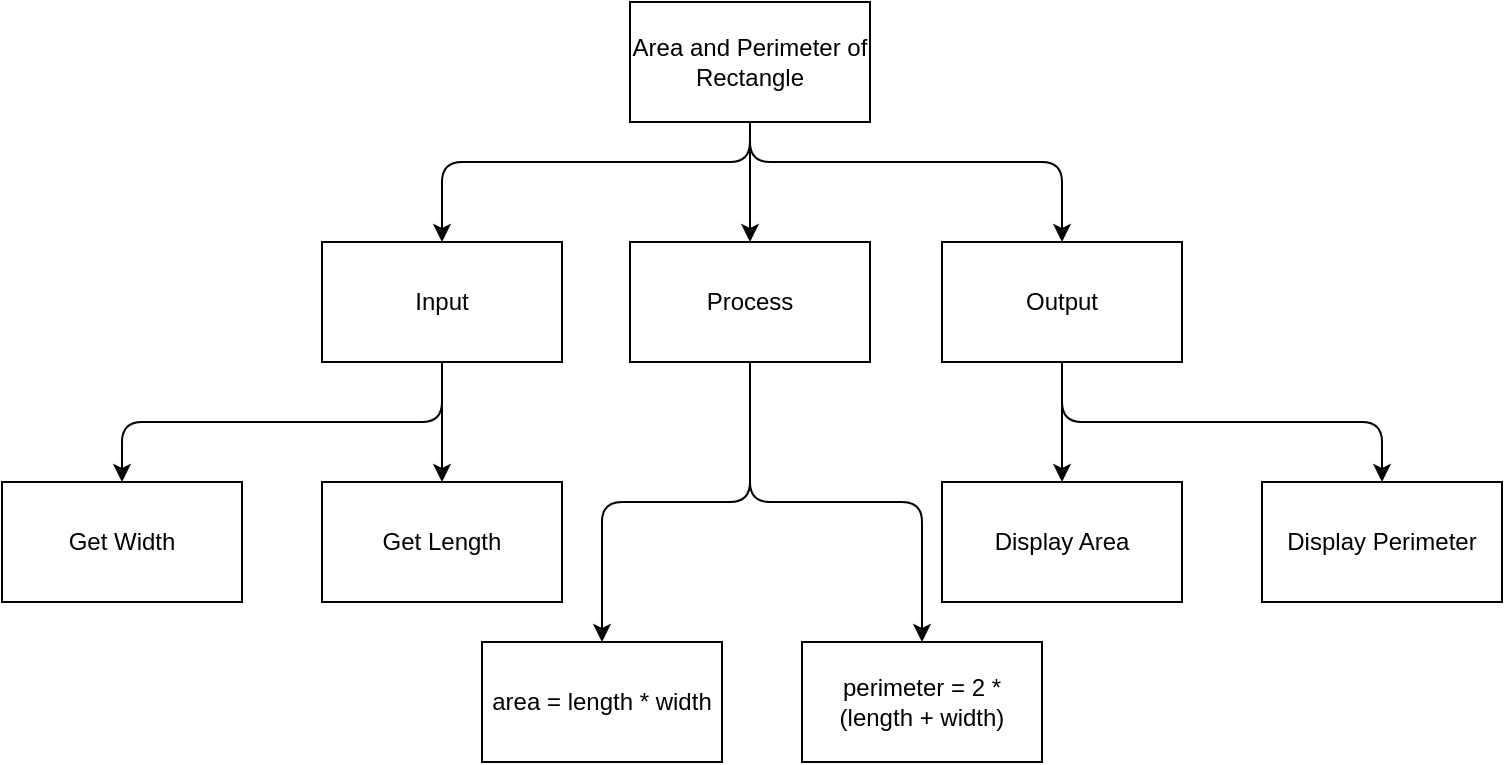 <mxfile>
    <diagram id="geJ4ldkxV00KYv_upgmf" name="Page-1">
        <mxGraphModel dx="1074" dy="760" grid="1" gridSize="10" guides="1" tooltips="1" connect="1" arrows="1" fold="1" page="1" pageScale="1" pageWidth="827" pageHeight="1169" math="0" shadow="0">
            <root>
                <mxCell id="0"/>
                <mxCell id="1" parent="0"/>
                <mxCell id="4" style="edgeStyle=none;html=1;jumpStyle=none;" parent="1" source="2" target="3" edge="1">
                    <mxGeometry relative="1" as="geometry"/>
                </mxCell>
                <mxCell id="6" style="edgeStyle=orthogonalEdgeStyle;html=1;entryX=0.5;entryY=0;entryDx=0;entryDy=0;" parent="1" source="2" target="5" edge="1">
                    <mxGeometry relative="1" as="geometry">
                        <Array as="points">
                            <mxPoint x="414" y="200"/>
                            <mxPoint x="260" y="200"/>
                        </Array>
                    </mxGeometry>
                </mxCell>
                <mxCell id="8" style="edgeStyle=orthogonalEdgeStyle;html=1;entryX=0.5;entryY=0;entryDx=0;entryDy=0;jumpStyle=none;" parent="1" source="2" target="7" edge="1">
                    <mxGeometry relative="1" as="geometry">
                        <Array as="points">
                            <mxPoint x="414" y="200"/>
                            <mxPoint x="570" y="200"/>
                        </Array>
                    </mxGeometry>
                </mxCell>
                <mxCell id="2" value="Area and Perimeter of Rectangle" style="rounded=0;whiteSpace=wrap;html=1;" parent="1" vertex="1">
                    <mxGeometry x="354" y="120" width="120" height="60" as="geometry"/>
                </mxCell>
                <mxCell id="19" style="edgeStyle=orthogonalEdgeStyle;html=1;entryX=0.5;entryY=0;entryDx=0;entryDy=0;" parent="1" source="3" target="17" edge="1">
                    <mxGeometry relative="1" as="geometry"/>
                </mxCell>
                <mxCell id="20" style="edgeStyle=orthogonalEdgeStyle;html=1;entryX=0.5;entryY=0;entryDx=0;entryDy=0;" parent="1" source="3" target="18" edge="1">
                    <mxGeometry relative="1" as="geometry"/>
                </mxCell>
                <mxCell id="3" value="Process" style="rounded=0;whiteSpace=wrap;html=1;" parent="1" vertex="1">
                    <mxGeometry x="354" y="240" width="120" height="60" as="geometry"/>
                </mxCell>
                <mxCell id="11" style="edgeStyle=none;html=1;" parent="1" source="5" target="9" edge="1">
                    <mxGeometry relative="1" as="geometry"/>
                </mxCell>
                <mxCell id="12" style="edgeStyle=orthogonalEdgeStyle;html=1;entryX=0.5;entryY=0;entryDx=0;entryDy=0;" parent="1" source="5" target="10" edge="1">
                    <mxGeometry relative="1" as="geometry">
                        <Array as="points">
                            <mxPoint x="260" y="330"/>
                            <mxPoint x="100" y="330"/>
                        </Array>
                    </mxGeometry>
                </mxCell>
                <mxCell id="5" value="Input" style="rounded=0;whiteSpace=wrap;html=1;" parent="1" vertex="1">
                    <mxGeometry x="200" y="240" width="120" height="60" as="geometry"/>
                </mxCell>
                <mxCell id="15" style="edgeStyle=none;html=1;entryX=0.5;entryY=0;entryDx=0;entryDy=0;" parent="1" source="7" target="13" edge="1">
                    <mxGeometry relative="1" as="geometry"/>
                </mxCell>
                <mxCell id="16" style="edgeStyle=orthogonalEdgeStyle;html=1;entryX=0.5;entryY=0;entryDx=0;entryDy=0;" parent="1" source="7" target="14" edge="1">
                    <mxGeometry relative="1" as="geometry">
                        <Array as="points">
                            <mxPoint x="570" y="330"/>
                            <mxPoint x="730" y="330"/>
                        </Array>
                    </mxGeometry>
                </mxCell>
                <mxCell id="7" value="Output" style="rounded=0;whiteSpace=wrap;html=1;" parent="1" vertex="1">
                    <mxGeometry x="510" y="240" width="120" height="60" as="geometry"/>
                </mxCell>
                <mxCell id="9" value="Get Length" style="rounded=0;whiteSpace=wrap;html=1;" parent="1" vertex="1">
                    <mxGeometry x="200" y="360" width="120" height="60" as="geometry"/>
                </mxCell>
                <mxCell id="10" value="Get Width" style="rounded=0;whiteSpace=wrap;html=1;" parent="1" vertex="1">
                    <mxGeometry x="40" y="360" width="120" height="60" as="geometry"/>
                </mxCell>
                <mxCell id="13" value="Display Area" style="rounded=0;whiteSpace=wrap;html=1;" parent="1" vertex="1">
                    <mxGeometry x="510" y="360" width="120" height="60" as="geometry"/>
                </mxCell>
                <mxCell id="14" value="Display Perimeter" style="rounded=0;whiteSpace=wrap;html=1;" parent="1" vertex="1">
                    <mxGeometry x="670" y="360" width="120" height="60" as="geometry"/>
                </mxCell>
                <mxCell id="17" value="area = length * width" style="rounded=0;whiteSpace=wrap;html=1;" parent="1" vertex="1">
                    <mxGeometry x="280" y="440" width="120" height="60" as="geometry"/>
                </mxCell>
                <mxCell id="18" value="perimeter = 2 * (length + width)" style="rounded=0;whiteSpace=wrap;html=1;" parent="1" vertex="1">
                    <mxGeometry x="440" y="440" width="120" height="60" as="geometry"/>
                </mxCell>
            </root>
        </mxGraphModel>
    </diagram>
</mxfile>